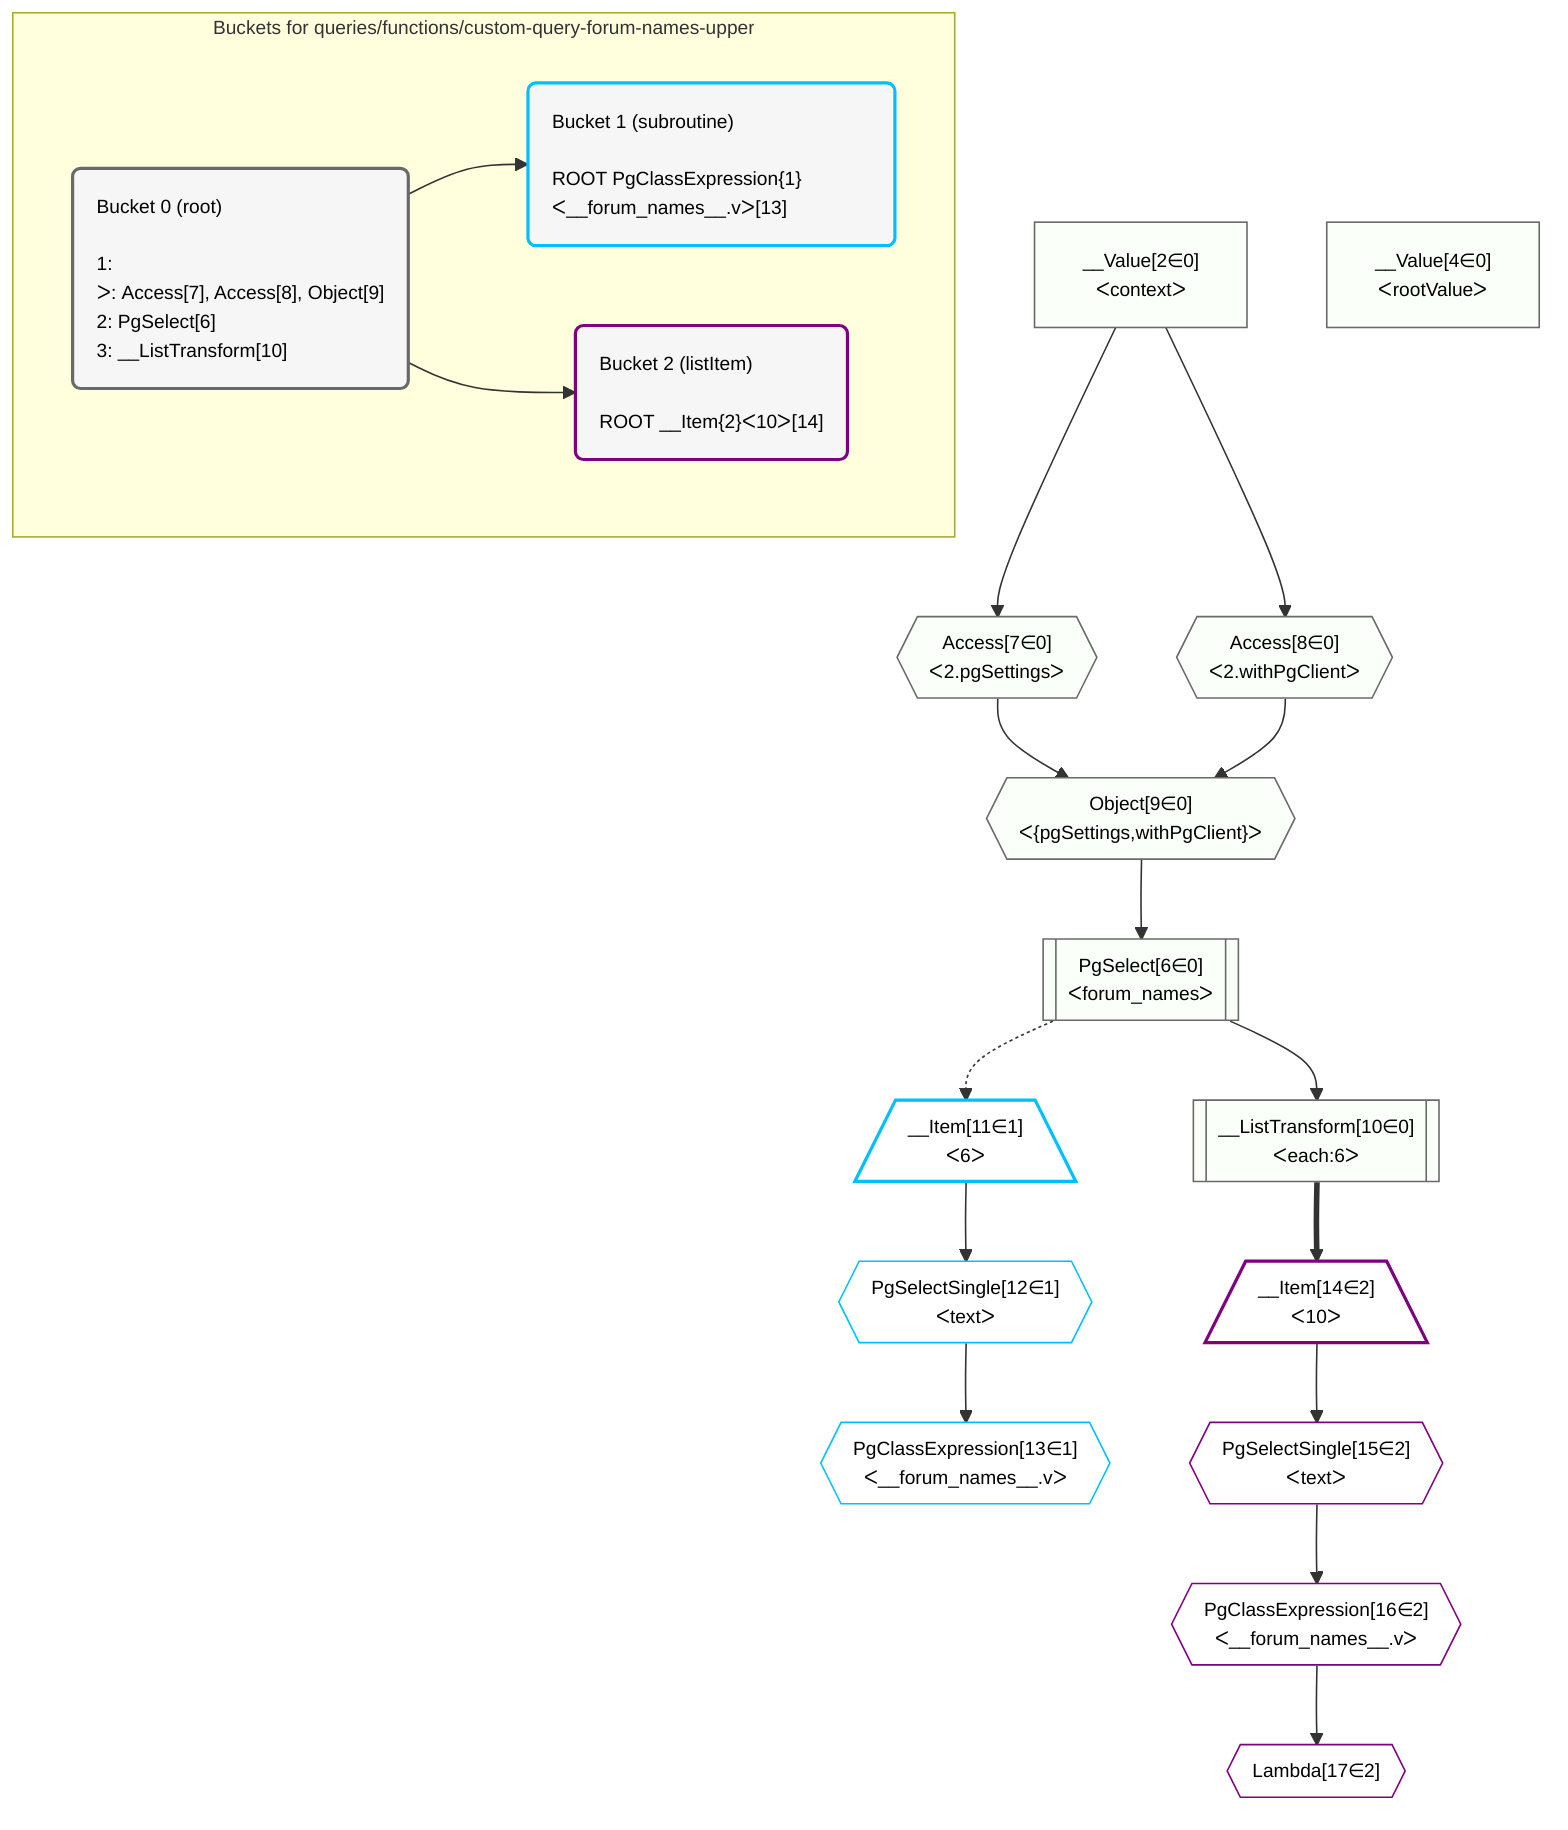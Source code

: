 %%{init: {'themeVariables': { 'fontSize': '12px'}}}%%
graph TD
    classDef path fill:#eee,stroke:#000,color:#000
    classDef plan fill:#fff,stroke-width:1px,color:#000
    classDef itemplan fill:#fff,stroke-width:2px,color:#000
    classDef unbatchedplan fill:#dff,stroke-width:1px,color:#000
    classDef sideeffectplan fill:#fcc,stroke-width:2px,color:#000
    classDef bucket fill:#f6f6f6,color:#000,stroke-width:2px,text-align:left


    %% plan dependencies
    Object9{{"Object[9∈0]<br />ᐸ{pgSettings,withPgClient}ᐳ"}}:::plan
    Access7{{"Access[7∈0]<br />ᐸ2.pgSettingsᐳ"}}:::plan
    Access8{{"Access[8∈0]<br />ᐸ2.withPgClientᐳ"}}:::plan
    Access7 & Access8 --> Object9
    PgSelect6[["PgSelect[6∈0]<br />ᐸforum_namesᐳ"]]:::plan
    Object9 --> PgSelect6
    __Value2["__Value[2∈0]<br />ᐸcontextᐳ"]:::plan
    __Value2 --> Access7
    __Value2 --> Access8
    __ListTransform10[["__ListTransform[10∈0]<br />ᐸeach:6ᐳ"]]:::plan
    PgSelect6 --> __ListTransform10
    __Value4["__Value[4∈0]<br />ᐸrootValueᐳ"]:::plan
    __Item11[/"__Item[11∈1]<br />ᐸ6ᐳ"\]:::itemplan
    PgSelect6 -.-> __Item11
    PgSelectSingle12{{"PgSelectSingle[12∈1]<br />ᐸtextᐳ"}}:::plan
    __Item11 --> PgSelectSingle12
    PgClassExpression13{{"PgClassExpression[13∈1]<br />ᐸ__forum_names__.vᐳ"}}:::plan
    PgSelectSingle12 --> PgClassExpression13
    __Item14[/"__Item[14∈2]<br />ᐸ10ᐳ"\]:::itemplan
    __ListTransform10 ==> __Item14
    PgSelectSingle15{{"PgSelectSingle[15∈2]<br />ᐸtextᐳ"}}:::plan
    __Item14 --> PgSelectSingle15
    PgClassExpression16{{"PgClassExpression[16∈2]<br />ᐸ__forum_names__.vᐳ"}}:::plan
    PgSelectSingle15 --> PgClassExpression16
    Lambda17{{"Lambda[17∈2]"}}:::plan
    PgClassExpression16 --> Lambda17

    %% define steps

    subgraph "Buckets for queries/functions/custom-query-forum-names-upper"
    Bucket0("Bucket 0 (root)<br /><br />1: <br />ᐳ: Access[7], Access[8], Object[9]<br />2: PgSelect[6]<br />3: __ListTransform[10]"):::bucket
    classDef bucket0 stroke:#696969
    class Bucket0,__Value2,__Value4,PgSelect6,Access7,Access8,Object9,__ListTransform10 bucket0
    Bucket1("Bucket 1 (subroutine)<br /><br />ROOT PgClassExpression{1}ᐸ__forum_names__.vᐳ[13]"):::bucket
    classDef bucket1 stroke:#00bfff
    class Bucket1,__Item11,PgSelectSingle12,PgClassExpression13 bucket1
    Bucket2("Bucket 2 (listItem)<br /><br />ROOT __Item{2}ᐸ10ᐳ[14]"):::bucket
    classDef bucket2 stroke:#7f007f
    class Bucket2,__Item14,PgSelectSingle15,PgClassExpression16,Lambda17 bucket2
    Bucket0 --> Bucket1 & Bucket2
    classDef unary fill:#fafffa,borderWidth:8px
    class Object9,PgSelect6,Access7,Access8,__ListTransform10,__Value2,__Value4 unary
    end